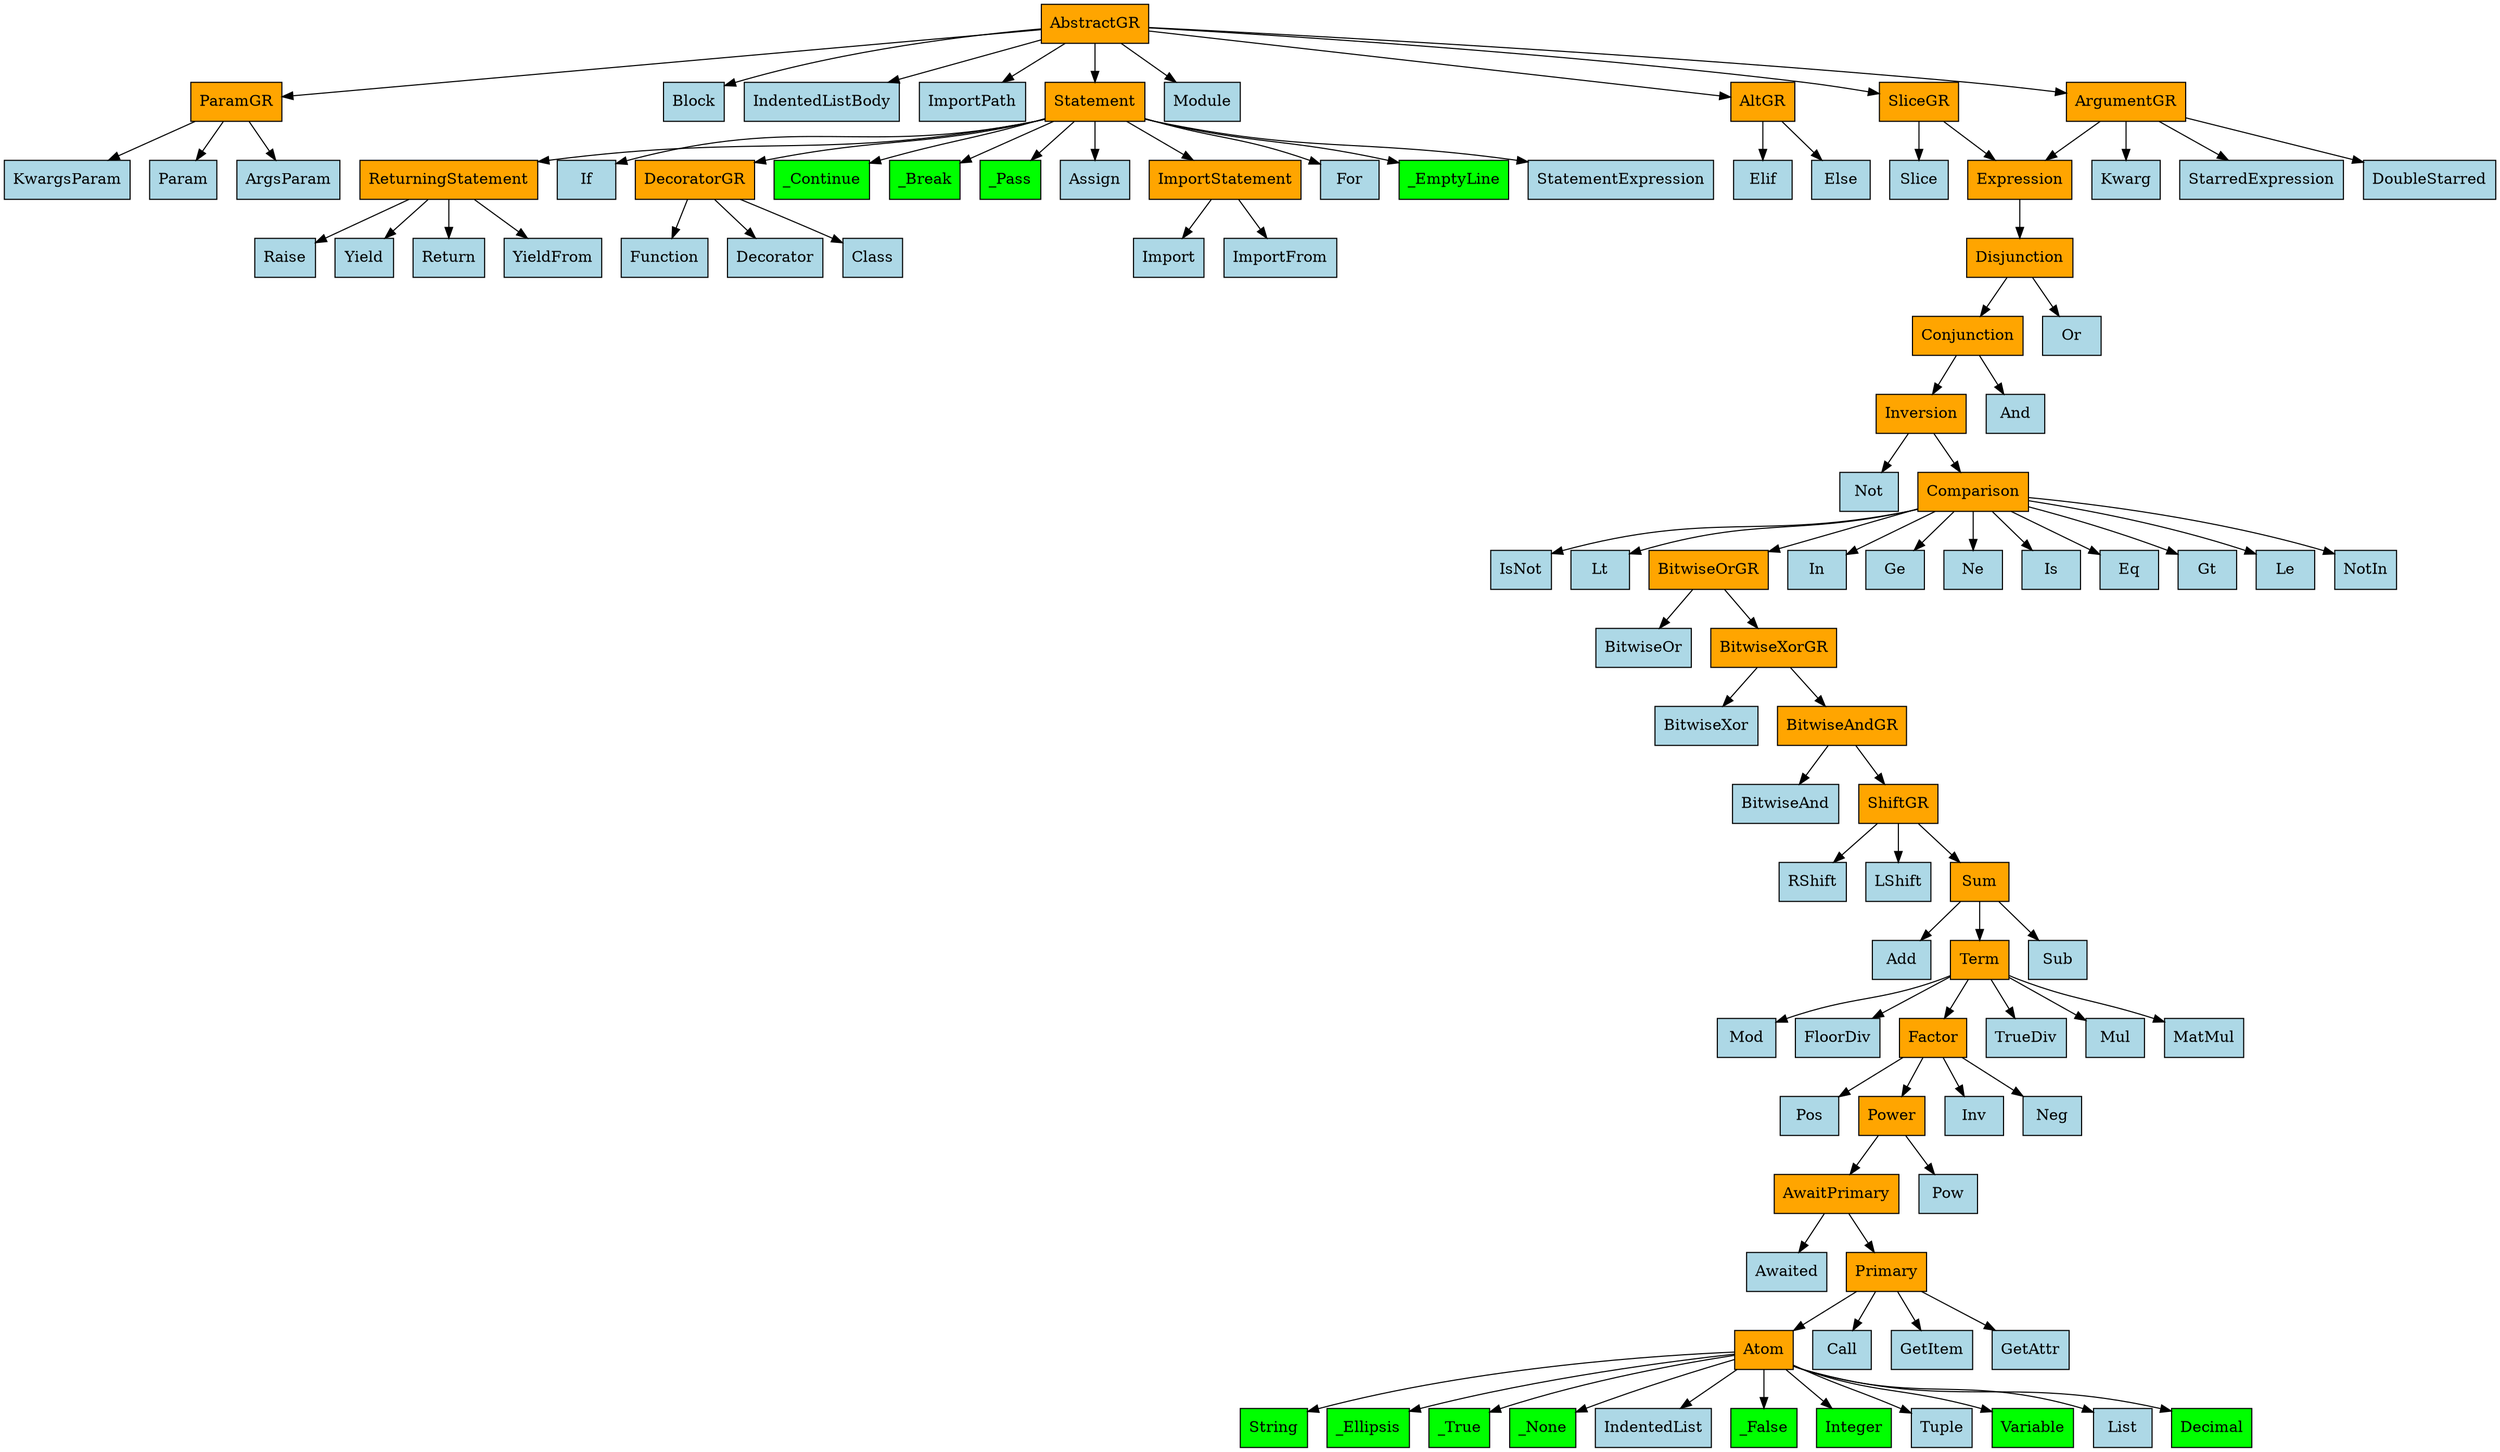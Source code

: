 digraph {
	0 [label=AbstractGR fillcolor=orange shape=rect style=filled]
	1 [label=ParamGR fillcolor=orange shape=rect style=filled]
	2 [label=Block fillcolor=lightblue shape=rect style=filled]
	3 [label=IndentedListBody fillcolor=lightblue shape=rect style=filled]
	4 [label=ImportPath fillcolor=lightblue shape=rect style=filled]
	5 [label=Statement fillcolor=orange shape=rect style=filled]
	6 [label=Module fillcolor=lightblue shape=rect style=filled]
	7 [label=AltGR fillcolor=orange shape=rect style=filled]
	8 [label=SliceGR fillcolor=orange shape=rect style=filled]
	9 [label=ArgumentGR fillcolor=orange shape=rect style=filled]
	10 [label=ReturningStatement fillcolor=orange shape=rect style=filled]
	11 [label=If fillcolor=lightblue shape=rect style=filled]
	12 [label=DecoratorGR fillcolor=orange shape=rect style=filled]
	13 [label=_Continue fillcolor=lime shape=rect style=filled]
	14 [label=_Break fillcolor=lime shape=rect style=filled]
	15 [label=_Pass fillcolor=lime shape=rect style=filled]
	16 [label=Assign fillcolor=lightblue shape=rect style=filled]
	17 [label=ImportStatement fillcolor=orange shape=rect style=filled]
	18 [label=For fillcolor=lightblue shape=rect style=filled]
	19 [label=_EmptyLine fillcolor=lime shape=rect style=filled]
	20 [label=StatementExpression fillcolor=lightblue shape=rect style=filled]
	21 [label=Raise fillcolor=lightblue shape=rect style=filled]
	22 [label=Yield fillcolor=lightblue shape=rect style=filled]
	23 [label=Return fillcolor=lightblue shape=rect style=filled]
	24 [label=YieldFrom fillcolor=lightblue shape=rect style=filled]
	25 [label=Function fillcolor=lightblue shape=rect style=filled]
	26 [label=Decorator fillcolor=lightblue shape=rect style=filled]
	27 [label=Class fillcolor=lightblue shape=rect style=filled]
	28 [label=Import fillcolor=lightblue shape=rect style=filled]
	29 [label=ImportFrom fillcolor=lightblue shape=rect style=filled]
	30 [label=Elif fillcolor=lightblue shape=rect style=filled]
	31 [label=Else fillcolor=lightblue shape=rect style=filled]
	32 [label=KwargsParam fillcolor=lightblue shape=rect style=filled]
	33 [label=Param fillcolor=lightblue shape=rect style=filled]
	34 [label=ArgsParam fillcolor=lightblue shape=rect style=filled]
	35 [label=Slice fillcolor=lightblue shape=rect style=filled]
	36 [label=Expression fillcolor=orange shape=rect style=filled]
	37 [label=Disjunction fillcolor=orange shape=rect style=filled]
	38 [label=Conjunction fillcolor=orange shape=rect style=filled]
	39 [label=Or fillcolor=lightblue shape=rect style=filled]
	40 [label=Inversion fillcolor=orange shape=rect style=filled]
	41 [label=And fillcolor=lightblue shape=rect style=filled]
	42 [label=Not fillcolor=lightblue shape=rect style=filled]
	43 [label=Comparison fillcolor=orange shape=rect style=filled]
	44 [label=IsNot fillcolor=lightblue shape=rect style=filled]
	45 [label=Lt fillcolor=lightblue shape=rect style=filled]
	46 [label=BitwiseOrGR fillcolor=orange shape=rect style=filled]
	47 [label=In fillcolor=lightblue shape=rect style=filled]
	48 [label=Ge fillcolor=lightblue shape=rect style=filled]
	49 [label=Ne fillcolor=lightblue shape=rect style=filled]
	50 [label=Is fillcolor=lightblue shape=rect style=filled]
	51 [label=Eq fillcolor=lightblue shape=rect style=filled]
	52 [label=Gt fillcolor=lightblue shape=rect style=filled]
	53 [label=Le fillcolor=lightblue shape=rect style=filled]
	54 [label=NotIn fillcolor=lightblue shape=rect style=filled]
	55 [label=BitwiseOr fillcolor=lightblue shape=rect style=filled]
	56 [label=BitwiseXorGR fillcolor=orange shape=rect style=filled]
	57 [label=BitwiseXor fillcolor=lightblue shape=rect style=filled]
	58 [label=BitwiseAndGR fillcolor=orange shape=rect style=filled]
	59 [label=BitwiseAnd fillcolor=lightblue shape=rect style=filled]
	60 [label=ShiftGR fillcolor=orange shape=rect style=filled]
	61 [label=RShift fillcolor=lightblue shape=rect style=filled]
	62 [label=LShift fillcolor=lightblue shape=rect style=filled]
	63 [label=Sum fillcolor=orange shape=rect style=filled]
	64 [label=Add fillcolor=lightblue shape=rect style=filled]
	65 [label=Term fillcolor=orange shape=rect style=filled]
	66 [label=Sub fillcolor=lightblue shape=rect style=filled]
	67 [label=Mod fillcolor=lightblue shape=rect style=filled]
	68 [label=FloorDiv fillcolor=lightblue shape=rect style=filled]
	69 [label=Factor fillcolor=orange shape=rect style=filled]
	70 [label=TrueDiv fillcolor=lightblue shape=rect style=filled]
	71 [label=Mul fillcolor=lightblue shape=rect style=filled]
	72 [label=MatMul fillcolor=lightblue shape=rect style=filled]
	73 [label=Pos fillcolor=lightblue shape=rect style=filled]
	74 [label=Power fillcolor=orange shape=rect style=filled]
	75 [label=Inv fillcolor=lightblue shape=rect style=filled]
	76 [label=Neg fillcolor=lightblue shape=rect style=filled]
	77 [label=AwaitPrimary fillcolor=orange shape=rect style=filled]
	78 [label=Pow fillcolor=lightblue shape=rect style=filled]
	79 [label=Awaited fillcolor=lightblue shape=rect style=filled]
	80 [label=Primary fillcolor=orange shape=rect style=filled]
	81 [label=Atom fillcolor=orange shape=rect style=filled]
	82 [label=Call fillcolor=lightblue shape=rect style=filled]
	83 [label=GetItem fillcolor=lightblue shape=rect style=filled]
	84 [label=GetAttr fillcolor=lightblue shape=rect style=filled]
	85 [label=String fillcolor=lime shape=rect style=filled]
	86 [label=_Ellipsis fillcolor=lime shape=rect style=filled]
	87 [label=_True fillcolor=lime shape=rect style=filled]
	88 [label=_None fillcolor=lime shape=rect style=filled]
	89 [label=IndentedList fillcolor=lightblue shape=rect style=filled]
	90 [label=_False fillcolor=lime shape=rect style=filled]
	91 [label=Integer fillcolor=lime shape=rect style=filled]
	92 [label=Tuple fillcolor=lightblue shape=rect style=filled]
	93 [label=Variable fillcolor=lime shape=rect style=filled]
	94 [label=List fillcolor=lightblue shape=rect style=filled]
	95 [label=Decimal fillcolor=lime shape=rect style=filled]
	96 [label=Kwarg fillcolor=lightblue shape=rect style=filled]
	97 [label=StarredExpression fillcolor=lightblue shape=rect style=filled]
	98 [label=DoubleStarred fillcolor=lightblue shape=rect style=filled]
	0 -> 1
	0 -> 2
	0 -> 3
	0 -> 4
	0 -> 5
	0 -> 6
	0 -> 7
	0 -> 8
	0 -> 9
	5 -> 10
	5 -> 11
	5 -> 12
	5 -> 13
	5 -> 14
	5 -> 15
	5 -> 16
	5 -> 17
	5 -> 18
	5 -> 19
	5 -> 20
	10 -> 21
	10 -> 22
	10 -> 23
	10 -> 24
	12 -> 25
	12 -> 26
	12 -> 27
	17 -> 28
	17 -> 29
	7 -> 30
	7 -> 31
	1 -> 32
	1 -> 33
	1 -> 34
	8 -> 35
	8 -> 36
	36 -> 37
	37 -> 38
	37 -> 39
	38 -> 40
	38 -> 41
	40 -> 42
	40 -> 43
	43 -> 44
	43 -> 45
	43 -> 46
	43 -> 47
	43 -> 48
	43 -> 49
	43 -> 50
	43 -> 51
	43 -> 52
	43 -> 53
	43 -> 54
	46 -> 55
	46 -> 56
	56 -> 57
	56 -> 58
	58 -> 59
	58 -> 60
	60 -> 61
	60 -> 62
	60 -> 63
	63 -> 64
	63 -> 65
	63 -> 66
	65 -> 67
	65 -> 68
	65 -> 69
	65 -> 70
	65 -> 71
	65 -> 72
	69 -> 73
	69 -> 74
	69 -> 75
	69 -> 76
	74 -> 77
	74 -> 78
	77 -> 79
	77 -> 80
	80 -> 81
	80 -> 82
	80 -> 83
	80 -> 84
	81 -> 85
	81 -> 86
	81 -> 87
	81 -> 88
	81 -> 89
	81 -> 90
	81 -> 91
	81 -> 92
	81 -> 93
	81 -> 94
	81 -> 95
	9 -> 96
	9 -> 97
	9 -> 98
	9 -> 36
}
